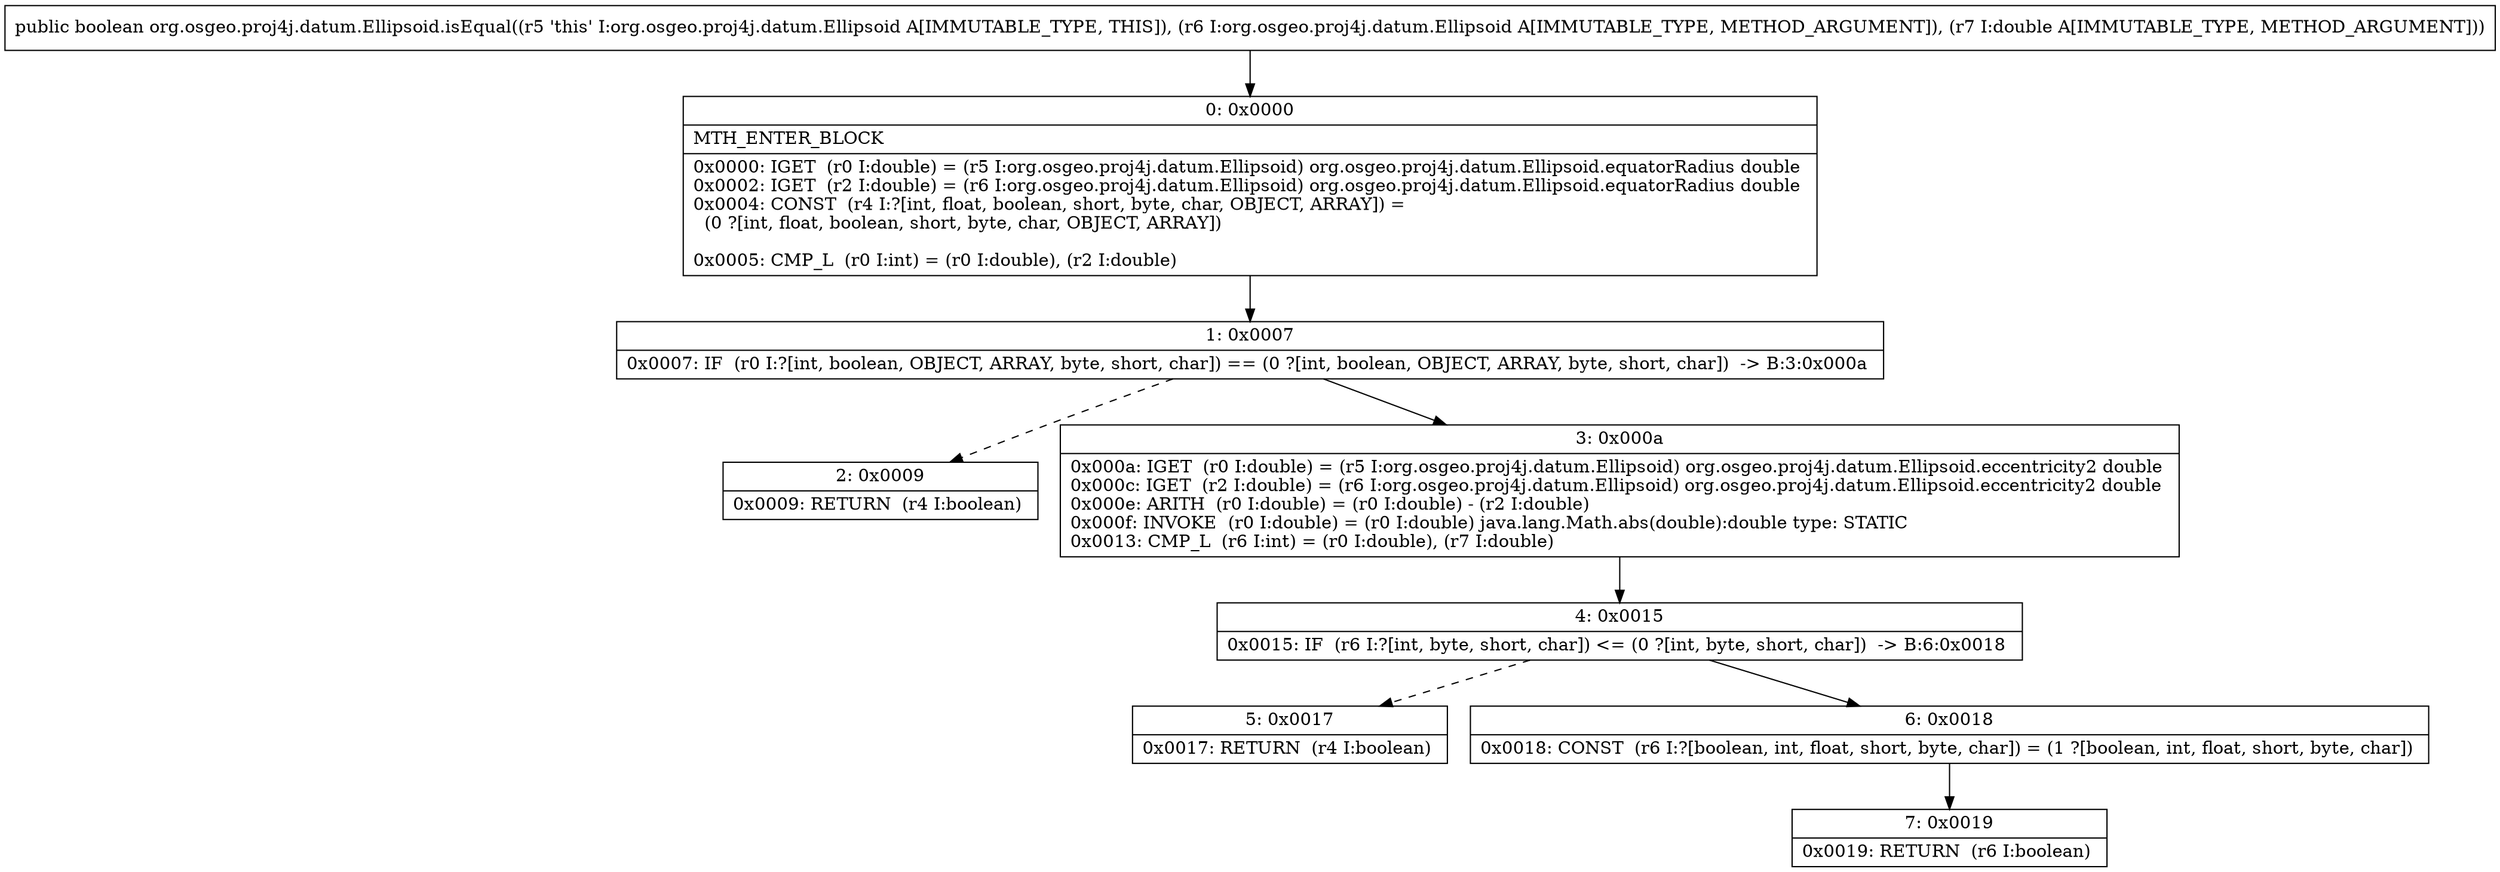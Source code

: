 digraph "CFG fororg.osgeo.proj4j.datum.Ellipsoid.isEqual(Lorg\/osgeo\/proj4j\/datum\/Ellipsoid;D)Z" {
Node_0 [shape=record,label="{0\:\ 0x0000|MTH_ENTER_BLOCK\l|0x0000: IGET  (r0 I:double) = (r5 I:org.osgeo.proj4j.datum.Ellipsoid) org.osgeo.proj4j.datum.Ellipsoid.equatorRadius double \l0x0002: IGET  (r2 I:double) = (r6 I:org.osgeo.proj4j.datum.Ellipsoid) org.osgeo.proj4j.datum.Ellipsoid.equatorRadius double \l0x0004: CONST  (r4 I:?[int, float, boolean, short, byte, char, OBJECT, ARRAY]) = \l  (0 ?[int, float, boolean, short, byte, char, OBJECT, ARRAY])\l \l0x0005: CMP_L  (r0 I:int) = (r0 I:double), (r2 I:double) \l}"];
Node_1 [shape=record,label="{1\:\ 0x0007|0x0007: IF  (r0 I:?[int, boolean, OBJECT, ARRAY, byte, short, char]) == (0 ?[int, boolean, OBJECT, ARRAY, byte, short, char])  \-\> B:3:0x000a \l}"];
Node_2 [shape=record,label="{2\:\ 0x0009|0x0009: RETURN  (r4 I:boolean) \l}"];
Node_3 [shape=record,label="{3\:\ 0x000a|0x000a: IGET  (r0 I:double) = (r5 I:org.osgeo.proj4j.datum.Ellipsoid) org.osgeo.proj4j.datum.Ellipsoid.eccentricity2 double \l0x000c: IGET  (r2 I:double) = (r6 I:org.osgeo.proj4j.datum.Ellipsoid) org.osgeo.proj4j.datum.Ellipsoid.eccentricity2 double \l0x000e: ARITH  (r0 I:double) = (r0 I:double) \- (r2 I:double) \l0x000f: INVOKE  (r0 I:double) = (r0 I:double) java.lang.Math.abs(double):double type: STATIC \l0x0013: CMP_L  (r6 I:int) = (r0 I:double), (r7 I:double) \l}"];
Node_4 [shape=record,label="{4\:\ 0x0015|0x0015: IF  (r6 I:?[int, byte, short, char]) \<= (0 ?[int, byte, short, char])  \-\> B:6:0x0018 \l}"];
Node_5 [shape=record,label="{5\:\ 0x0017|0x0017: RETURN  (r4 I:boolean) \l}"];
Node_6 [shape=record,label="{6\:\ 0x0018|0x0018: CONST  (r6 I:?[boolean, int, float, short, byte, char]) = (1 ?[boolean, int, float, short, byte, char]) \l}"];
Node_7 [shape=record,label="{7\:\ 0x0019|0x0019: RETURN  (r6 I:boolean) \l}"];
MethodNode[shape=record,label="{public boolean org.osgeo.proj4j.datum.Ellipsoid.isEqual((r5 'this' I:org.osgeo.proj4j.datum.Ellipsoid A[IMMUTABLE_TYPE, THIS]), (r6 I:org.osgeo.proj4j.datum.Ellipsoid A[IMMUTABLE_TYPE, METHOD_ARGUMENT]), (r7 I:double A[IMMUTABLE_TYPE, METHOD_ARGUMENT])) }"];
MethodNode -> Node_0;
Node_0 -> Node_1;
Node_1 -> Node_2[style=dashed];
Node_1 -> Node_3;
Node_3 -> Node_4;
Node_4 -> Node_5[style=dashed];
Node_4 -> Node_6;
Node_6 -> Node_7;
}

